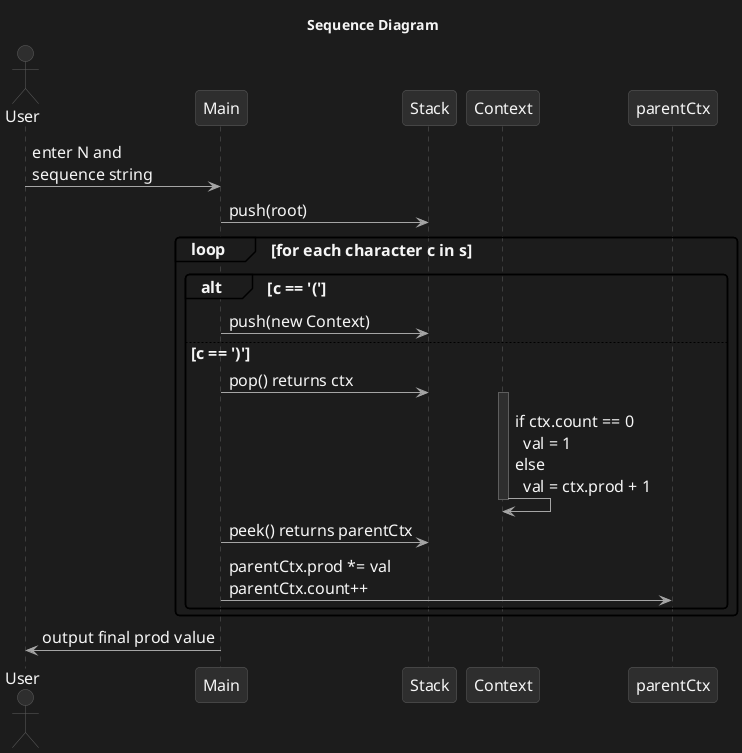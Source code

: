 @startuml TD
title Sequence Diagram

skinparam BackgroundColor           #1C1C1C
skinparam DefaultFontColor          #F5F5F5
skinparam RoundCorner                 8
skinparam Shadowing                   false
skinparam DefaultFontName             "SF Pro Display"
skinparam DefaultFontSize             16

skinparam Sequence {
    ActorBackgroundColor            #2E2E2E
    ParticipantBackgroundColor      #2E2E2E
    LifeLineBackgroundColor         #2E2E2E

    ActorBorderColor                #5E5E5E
    ParticipantBorderColor          #5E5E5E
    LifeLineBorderColor             #5E5E5E

    ArrowColor                      #A5A5A5
    FontColor                       #F5F5F5
}

skinparam SequenceGroupBackgroundColor #1C1C1C

actor User
participant Main
participant ContextStack as "Stack"
participant Context

User -> Main : enter N and\nsequence string
Main -> ContextStack : push(root)

loop for each character c in s
    alt c == '('
        Main -> ContextStack : push(new Context)
    else c == ')'
        Main -> ContextStack : pop() returns ctx
        activate Context
        Context -> Context : if ctx.count == 0\n  val = 1\nelse\n  val = ctx.prod + 1
        deactivate Context
        Main -> ContextStack : peek() returns parentCtx
        Main -> parentCtx : parentCtx.prod *= val\nparentCtx.count++
    end
end

Main -> User : output final prod value
@enduml